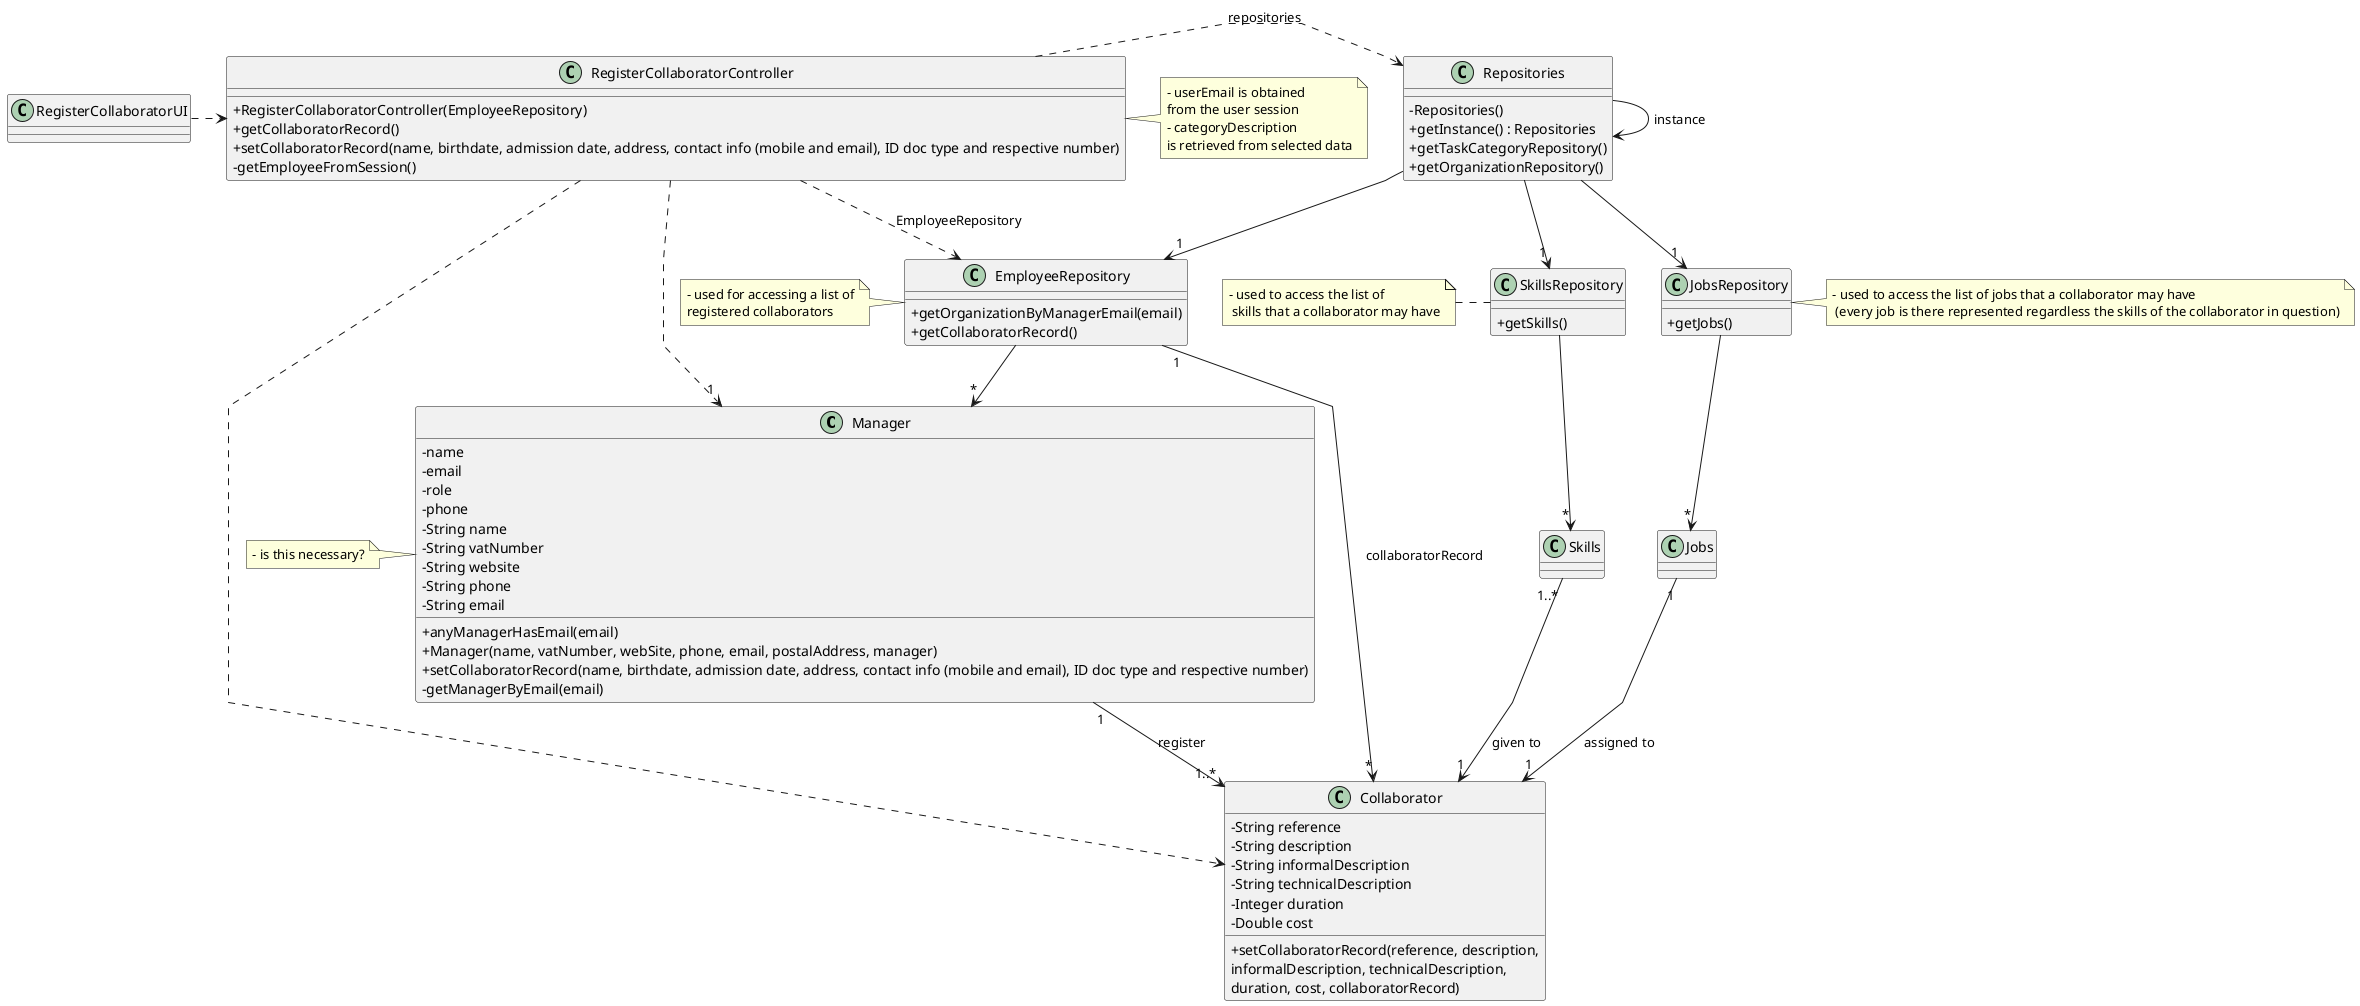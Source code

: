 @startuml
'skinparam monochrome true
skinparam packageStyle rectangle
skinparam shadowing false
skinparam linetype polyline
'skinparam linetype orto

skinparam classAttributeIconSize 0

'left to right direction


class Manager {
    - name
    - email
    - role
    - phone
}

class Collaborator {
    - String reference
    - String description
    - String informalDescription
    - String technicalDescription
    - Integer duration
    - Double cost

    + setCollaboratorRecord(reference, description,\ninformalDescription, technicalDescription,\nduration, cost, collaboratorRecord)
}


class Manager {
    - String name
    - String vatNumber
    - String website
    - String phone
    - String email

    + anyManagerHasEmail(email)
    + Manager(name, vatNumber, webSite, phone, email, postalAddress, manager)
    + setCollaboratorRecord(name, birthdate, admission date, address, contact info (mobile and email), ID doc type and respective number)
    - getManagerByEmail(email)

'  +saveTask(task)
}
class Skills{}
class SkillsRepository{
    +getSkills()
}
class Jobs{}
class JobsRepository{
    +getJobs()
}
note left of SkillsRepository
    - used to access the list of
     skills that a collaborator may have
end note
note right of JobsRepository
    - used to access the list of jobs that a collaborator may have
     (every job is there represented regardless the skills of the collaborator in question)
end note

class EmployeeRepository {
    + getOrganizationByManagerEmail(email)
    + getCollaboratorRecord()
}

class Repositories {
    - Repositories()
    + getInstance() : Repositories
    + getTaskCategoryRepository()
    + getOrganizationRepository()
}

class RegisterCollaboratorController {
    + RegisterCollaboratorController(EmployeeRepository)
    + getCollaboratorRecord()
    + setCollaboratorRecord(name, birthdate, admission date, address, contact info (mobile and email), ID doc type and respective number)
    - getEmployeeFromSession()
}

note right of RegisterCollaboratorController
    - userEmail is obtained
    from the user session
    - categoryDescription
    is retrieved from selected data
end note

note left of EmployeeRepository
    - used for accessing a list of
    registered collaborators
end note


note left of Manager
    - is this necessary?
end note

class RegisterCollaboratorUI {
}

Repositories -> Repositories : instance

RegisterCollaboratorUI .> RegisterCollaboratorController

RegisterCollaboratorController .> Repositories : repositories

RegisterCollaboratorController ..> Collaborator
RegisterCollaboratorController ..> EmployeeRepository : EmployeeRepository

Repositories --> "1" EmployeeRepository

EmployeeRepository --> "*" Manager

RegisterCollaboratorController ..> "1" Manager

EmployeeRepository "1" --> "*" Collaborator : collaboratorRecord
Manager "1" --> "1..*" Collaborator : register

Repositories --> "1" SkillsRepository
Repositories --> "1" JobsRepository
SkillsRepository --> "*"Skills
JobsRepository --> "*"Jobs
Skills "1..*" --> "1" Collaborator : given to
Jobs "1"--> "1" Collaborator : assigned to

@enduml